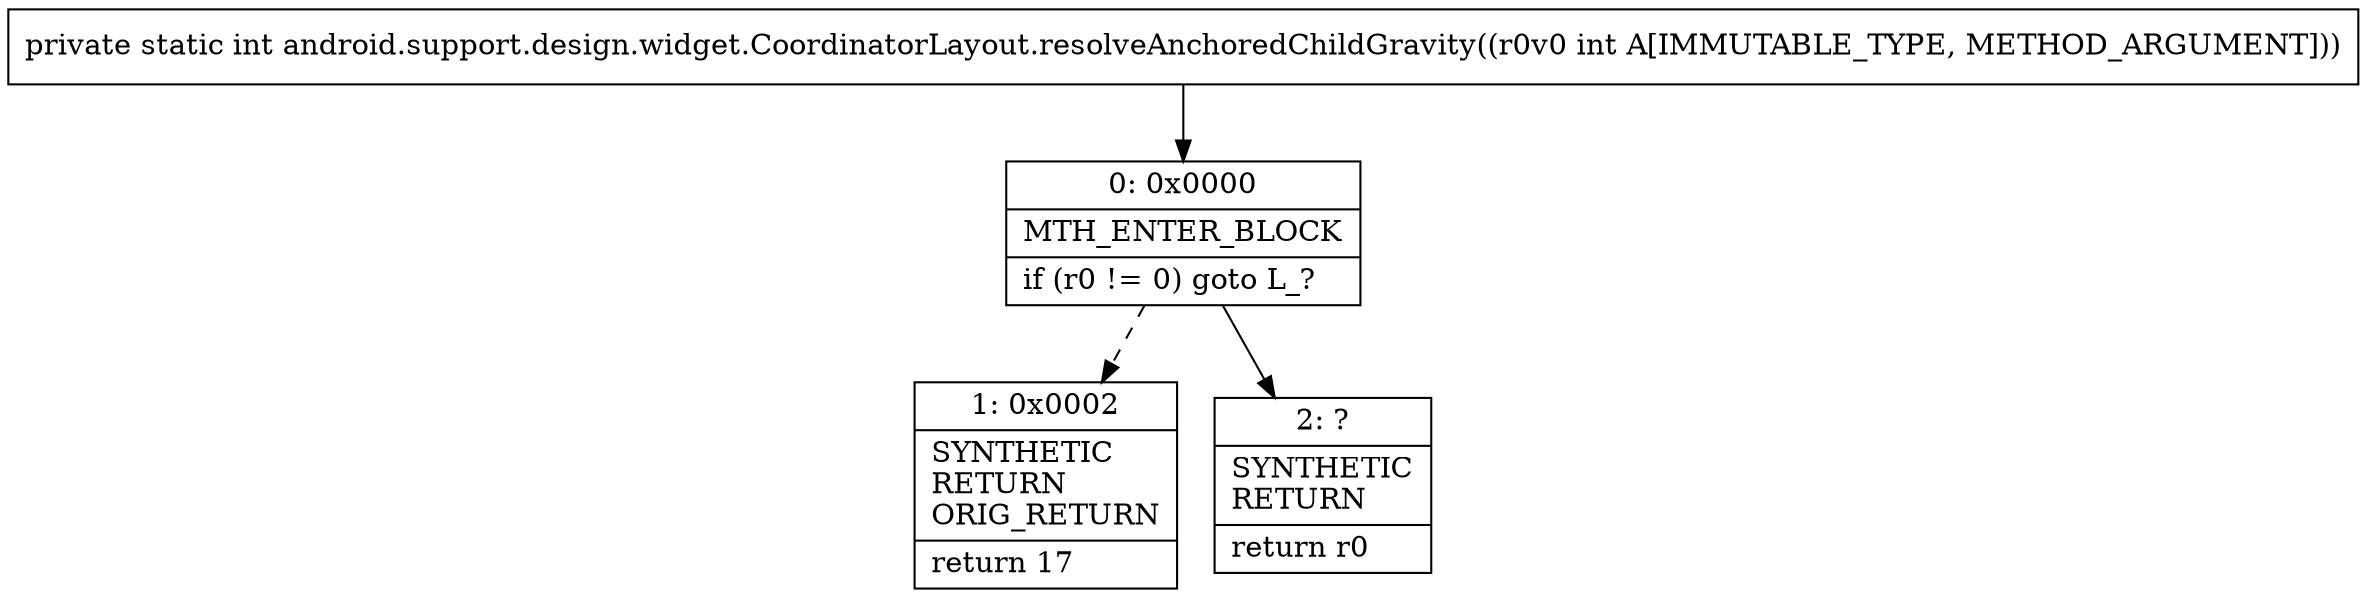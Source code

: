 digraph "CFG forandroid.support.design.widget.CoordinatorLayout.resolveAnchoredChildGravity(I)I" {
Node_0 [shape=record,label="{0\:\ 0x0000|MTH_ENTER_BLOCK\l|if (r0 != 0) goto L_?\l}"];
Node_1 [shape=record,label="{1\:\ 0x0002|SYNTHETIC\lRETURN\lORIG_RETURN\l|return 17\l}"];
Node_2 [shape=record,label="{2\:\ ?|SYNTHETIC\lRETURN\l|return r0\l}"];
MethodNode[shape=record,label="{private static int android.support.design.widget.CoordinatorLayout.resolveAnchoredChildGravity((r0v0 int A[IMMUTABLE_TYPE, METHOD_ARGUMENT])) }"];
MethodNode -> Node_0;
Node_0 -> Node_1[style=dashed];
Node_0 -> Node_2;
}

